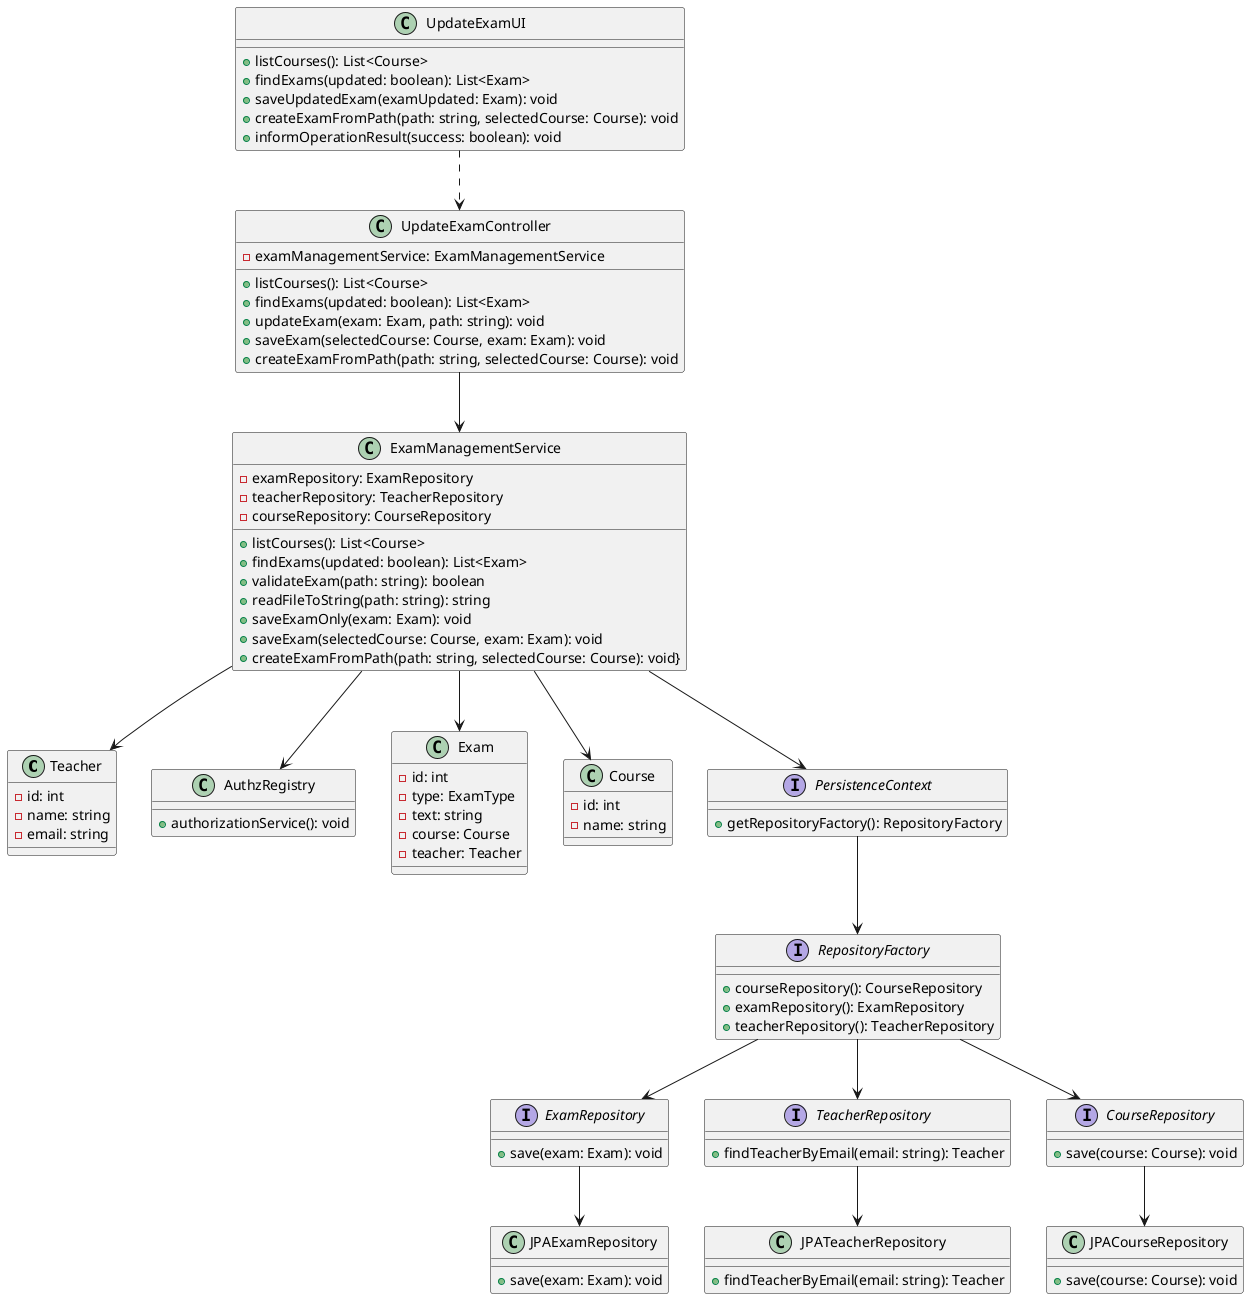 @startuml


skinparam defaultFontName FG Virgil

class Teacher {
    -id: int
    -name: string
    -email: string
}

class UpdateExamUI {
    +listCourses(): List<Course>
    +findExams(updated: boolean): List<Exam>
    +saveUpdatedExam(examUpdated: Exam): void
    +createExamFromPath(path: string, selectedCourse: Course): void
    +informOperationResult(success: boolean): void
}

class UpdateExamController {
     -examManagementService: ExamManagementService
     +listCourses(): List<Course>
     +findExams(updated: boolean): List<Exam>
     +updateExam(exam: Exam, path: string): void
     +saveExam(selectedCourse: Course, exam: Exam): void
     +createExamFromPath(path: string, selectedCourse: Course): void
}

class ExamManagementService {
    -examRepository: ExamRepository
    -teacherRepository: TeacherRepository
    -courseRepository: CourseRepository
    +listCourses(): List<Course>
    +findExams(updated: boolean): List<Exam>
    +validateExam(path: string): boolean
    +readFileToString(path: string): string
    +saveExamOnly(exam: Exam): void
    +saveExam(selectedCourse: Course, exam: Exam): void
    +createExamFromPath(path: string, selectedCourse: Course): void}
}
class AuthzRegistry {
+authorizationService(): void
}

class Exam {
    -id: int
    -type: ExamType
    -text: string
    -course: Course
    -teacher: Teacher
}

class Course {
    -id: int
    -name: string
}

Interface PersistenceContext {
    +getRepositoryFactory(): RepositoryFactory
}

Interface RepositoryFactory {
    +courseRepository(): CourseRepository
    +examRepository(): ExamRepository
    +teacherRepository(): TeacherRepository
}

Interface ExamRepository {
    +save(exam: Exam): void
}

Interface TeacherRepository {
    +findTeacherByEmail(email: string): Teacher
}

Interface CourseRepository {
    +save(course: Course): void
}

class JPAExamRepository {
    +save(exam: Exam): void
}

class JPATeacherRepository {
    +findTeacherByEmail(email: string): Teacher
}

class JPACourseRepository {
    +save(course: Course): void
}

UpdateExamUI ..> UpdateExamController
UpdateExamController --> ExamManagementService

ExamManagementService --> AuthzRegistry
ExamManagementService --> PersistenceContext

ExamManagementService --> Course
ExamManagementService --> Exam
ExamManagementService --> Teacher
PersistenceContext --> RepositoryFactory

RepositoryFactory --> ExamRepository
RepositoryFactory --> TeacherRepository
RepositoryFactory --> CourseRepository


ExamRepository --> JPAExamRepository
TeacherRepository --> JPATeacherRepository
CourseRepository --> JPACourseRepository
@enduml
